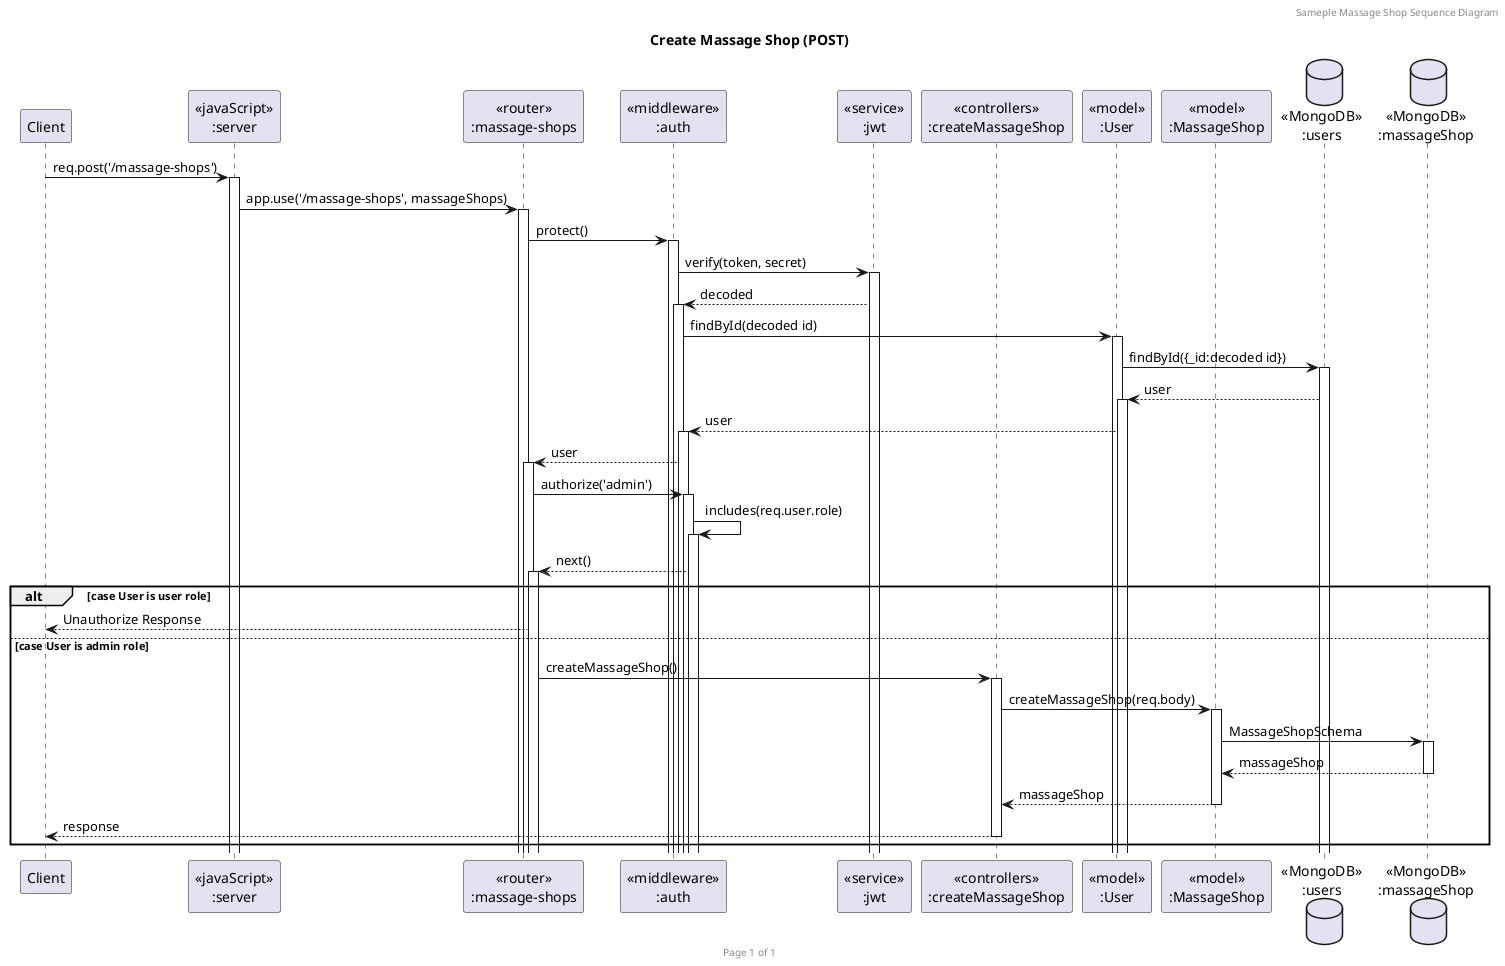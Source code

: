 @startuml Create Massage Shop (POST)

header Sameple Massage Shop Sequence Diagram
footer Page %page% of %lastpage%
title "Create Massage Shop (POST)"

participant "Client" as client
participant "<<javaScript>>\n:server" as server
participant "<<router>>\n:massage-shops" as routerMassageShop
participant "<<middleware>>\n:auth" as middleware
participant "<<service>>\n:jwt" as service
participant "<<controllers>>\n:createMassageShop" as controllersCreateMassageShop
participant "<<model>>\n:User" as modelUser
participant "<<model>>\n:MassageShop" as modelMassageShop
database "<<MongoDB>>\n:users" as UsersDatabase
database "<<MongoDB>>\n:massageShop" as MassageShopDatabase

client->server ++:req.post('/massage-shops')
server->routerMassageShop ++:app.use('/massage-shops', massageShops)
routerMassageShop -> middleware ++:protect()
middleware -> service ++:verify(token, secret)
middleware <-- service ++:decoded
middleware -> modelUser ++:findById(decoded id)
modelUser -> UsersDatabase ++:findById({_id:decoded id})
modelUser <-- UsersDatabase ++:user
middleware <-- modelUser ++:user
routerMassageShop <-- middleware ++:user
routerMassageShop -> middleware ++:authorize('admin')
middleware -> middleware ++:includes(req.user.role)
routerMassageShop <-- middleware ++:next()
alt case User is user role
client<--routerMassageShop: Unauthorize Response
' client <-- server: Unauthorize Response
else case User is admin role
routerMassageShop -> controllersCreateMassageShop ++:createMassageShop()
controllersCreateMassageShop->modelMassageShop ++:createMassageShop(req.body)
modelMassageShop ->MassageShopDatabase ++: MassageShopSchema
MassageShopDatabase --> modelMassageShop --: massageShop
controllersCreateMassageShop <-- modelMassageShop --:massageShop
client <-- controllersCreateMassageShop --:response
' server <-- routerMassageShop --:response
' client <-- server --:response
end

@enduml